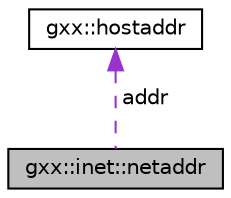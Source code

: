 digraph "gxx::inet::netaddr"
{
  edge [fontname="Helvetica",fontsize="10",labelfontname="Helvetica",labelfontsize="10"];
  node [fontname="Helvetica",fontsize="10",shape=record];
  Node1 [label="gxx::inet::netaddr",height=0.2,width=0.4,color="black", fillcolor="grey75", style="filled", fontcolor="black"];
  Node2 -> Node1 [dir="back",color="darkorchid3",fontsize="10",style="dashed",label=" addr" ];
  Node2 [label="gxx::hostaddr",height=0.2,width=0.4,color="black", fillcolor="white", style="filled",URL="$classgxx_1_1hostaddr.html"];
}
